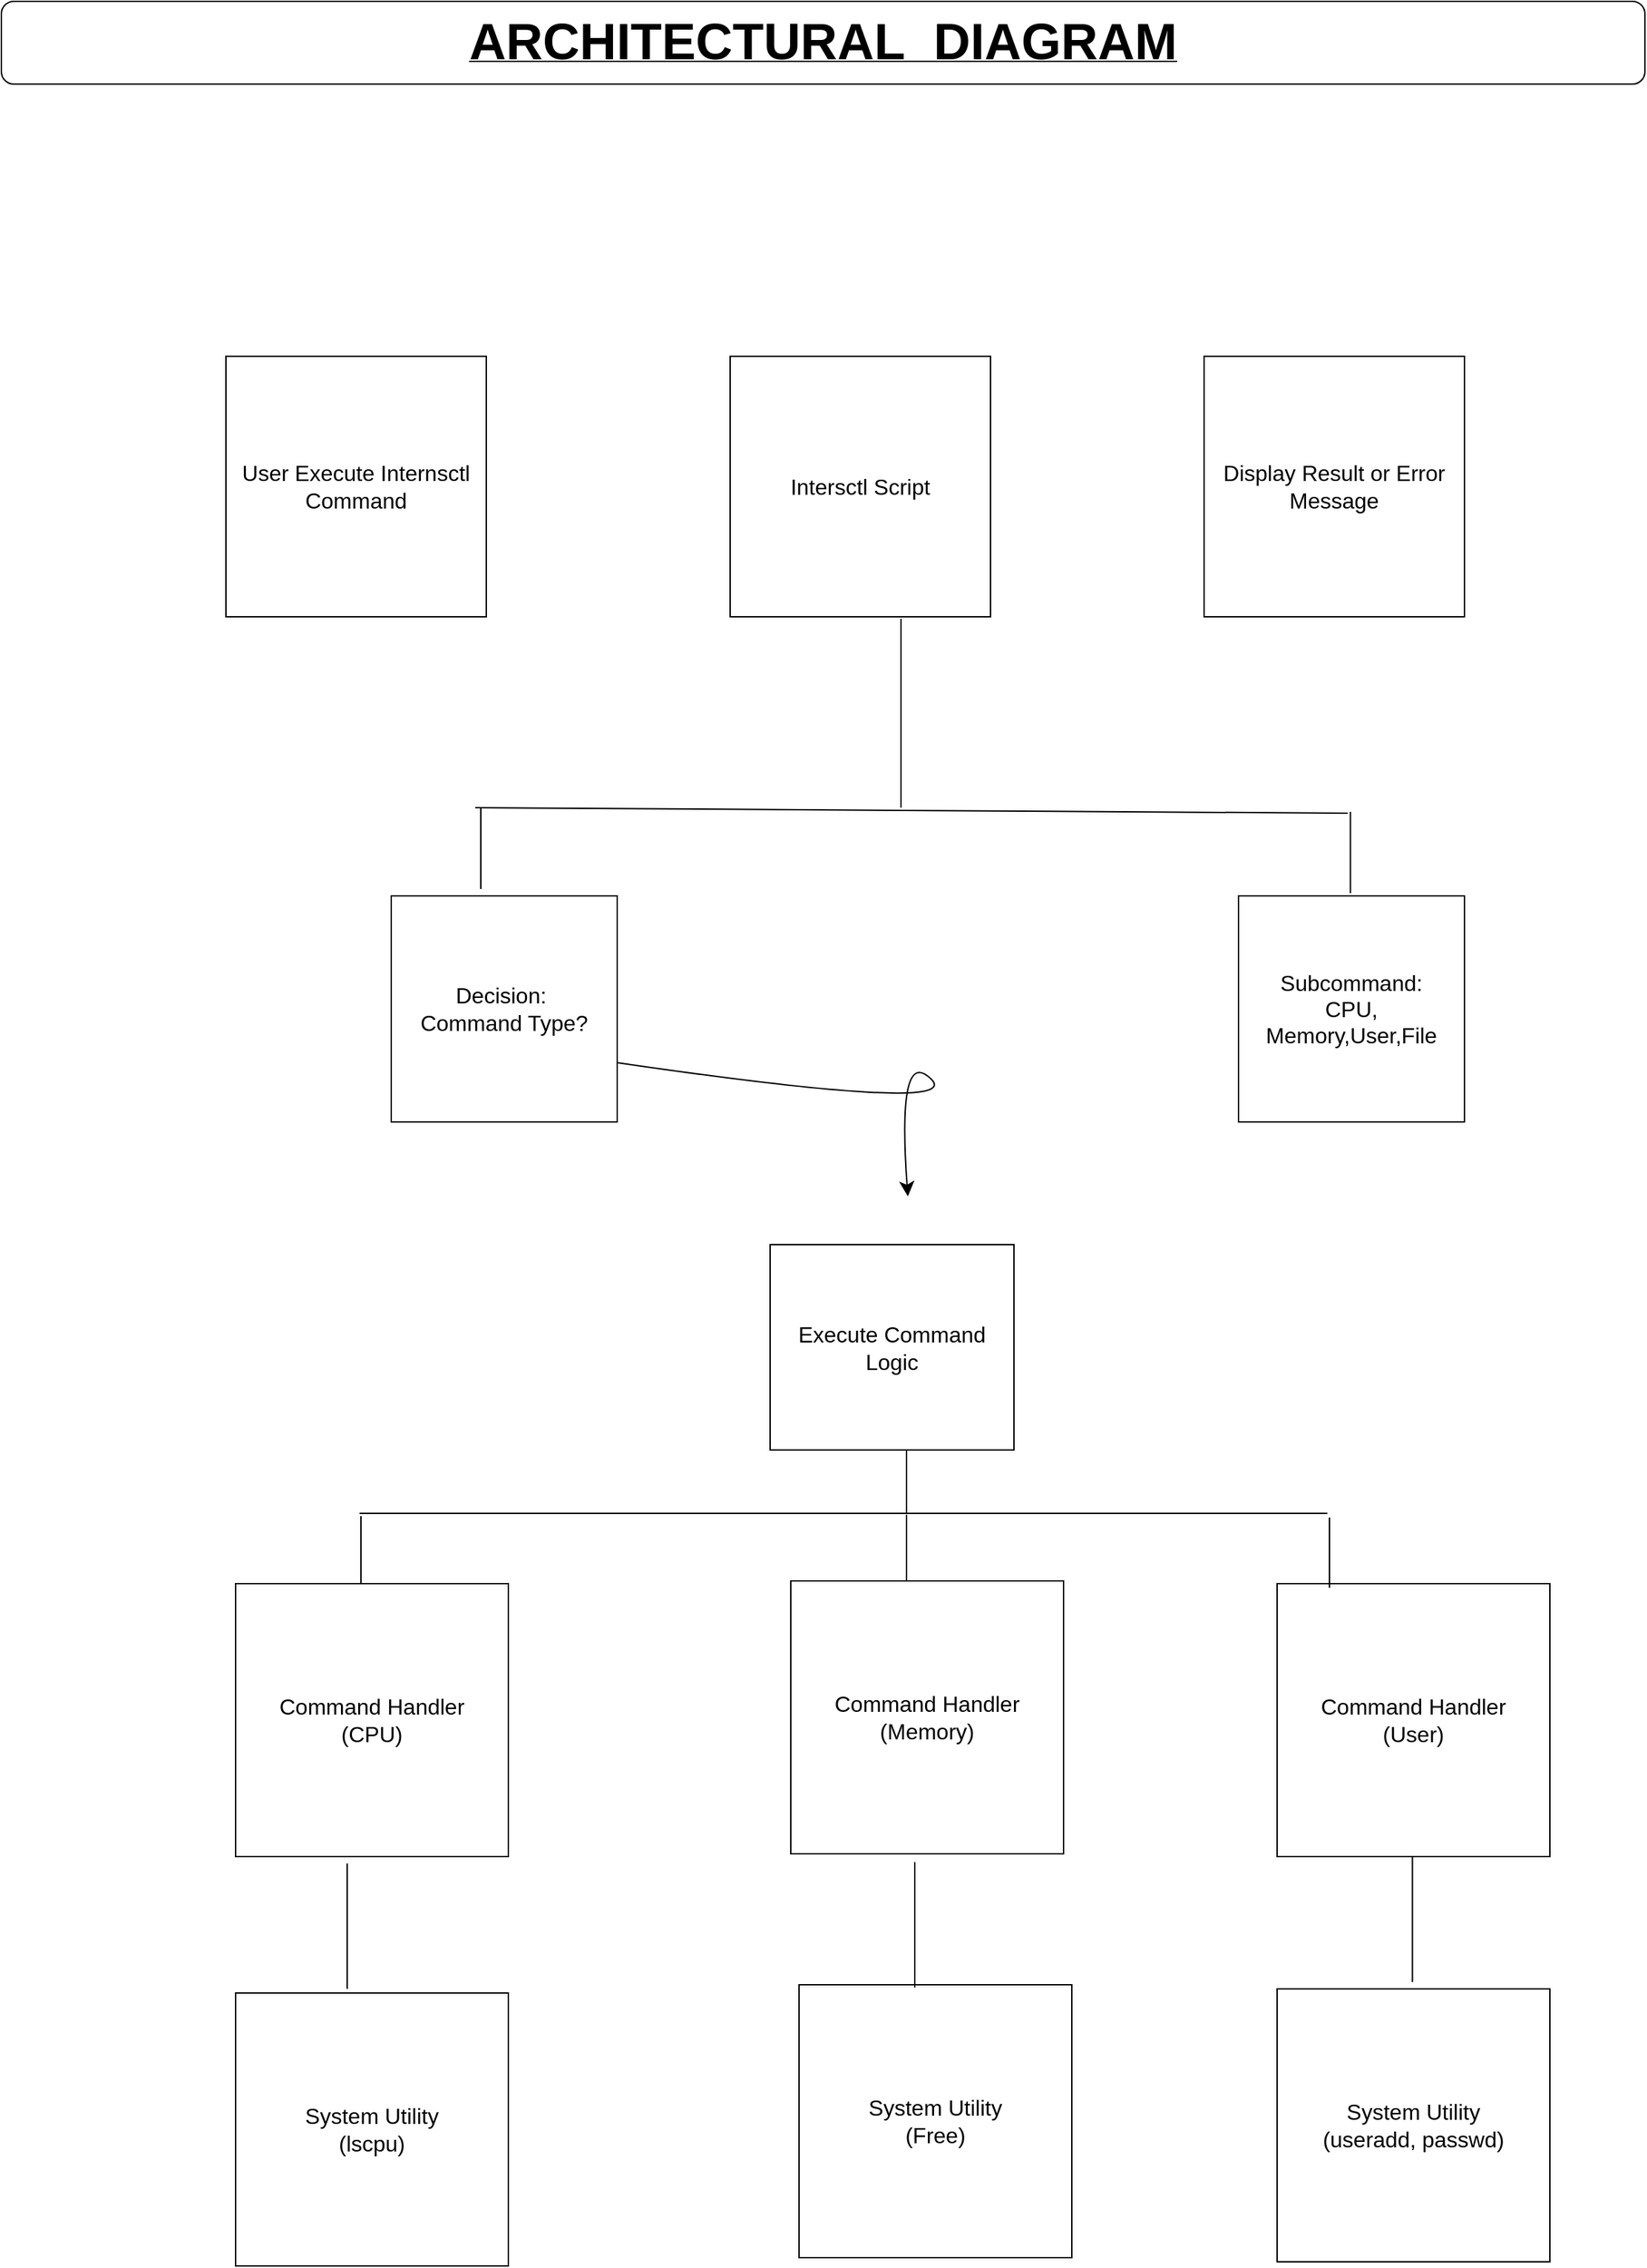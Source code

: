 <mxfile version="22.1.11" type="google">
  <diagram name="Page-1" id="N0LKf2NDcwEIPh36aEMj">
    <mxGraphModel grid="0" page="0" gridSize="10" guides="1" tooltips="1" connect="1" arrows="1" fold="1" pageScale="1" pageWidth="827" pageHeight="1169" math="0" shadow="0">
      <root>
        <mxCell id="0" />
        <mxCell id="1" parent="0" />
        <mxCell id="s9BajeOCRJQf8Sklybx6-5" style="edgeStyle=none;curved=1;rounded=0;orthogonalLoop=1;jettySize=auto;html=1;fontSize=12;startSize=8;endSize=8;" edge="1" parent="1">
          <mxGeometry relative="1" as="geometry">
            <mxPoint x="-46" y="96.165" as="targetPoint" />
            <mxPoint x="-46" y="79.835" as="sourcePoint" />
          </mxGeometry>
        </mxCell>
        <mxCell id="s9BajeOCRJQf8Sklybx6-4" value="Intersctl Script" style="whiteSpace=wrap;html=1;aspect=fixed;fontSize=16;" vertex="1" parent="1">
          <mxGeometry x="182" y="-6.5" width="189" height="189" as="geometry" />
        </mxCell>
        <mxCell id="s9BajeOCRJQf8Sklybx6-6" value="User Execute Internsctl Command" style="whiteSpace=wrap;html=1;aspect=fixed;fontSize=16;" vertex="1" parent="1">
          <mxGeometry x="-184" y="-6.5" width="189" height="189" as="geometry" />
        </mxCell>
        <mxCell id="s9BajeOCRJQf8Sklybx6-7" value="Decision:&amp;nbsp;&lt;br&gt;Command Type?" style="whiteSpace=wrap;html=1;aspect=fixed;fontSize=16;" vertex="1" parent="1">
          <mxGeometry x="-64" y="385" width="164" height="164" as="geometry" />
        </mxCell>
        <mxCell id="s9BajeOCRJQf8Sklybx6-9" value="Subcommand:&lt;br&gt;CPU, Memory,User,File" style="whiteSpace=wrap;html=1;aspect=fixed;fontSize=16;" vertex="1" parent="1">
          <mxGeometry x="551" y="385" width="164" height="164" as="geometry" />
        </mxCell>
        <mxCell id="s9BajeOCRJQf8Sklybx6-10" value="" style="endArrow=none;html=1;rounded=0;fontSize=12;startSize=8;endSize=8;curved=1;" edge="1" parent="1">
          <mxGeometry width="50" height="50" relative="1" as="geometry">
            <mxPoint x="306" y="321" as="sourcePoint" />
            <mxPoint x="306" y="184" as="targetPoint" />
          </mxGeometry>
        </mxCell>
        <mxCell id="s9BajeOCRJQf8Sklybx6-17" value="&lt;b&gt;&lt;u&gt;&lt;font style=&quot;font-size: 37px;&quot;&gt;ARCHITECTURAL&amp;nbsp; DIAGRAM&lt;/font&gt;&lt;/u&gt;&lt;/b&gt;" style="rounded=1;whiteSpace=wrap;html=1;fontSize=16;" vertex="1" parent="1">
          <mxGeometry x="-347" y="-264" width="1193" height="60" as="geometry" />
        </mxCell>
        <mxCell id="wVUTPTE4uT2tOewOja2N-1" value="Display Result or Error Message" style="whiteSpace=wrap;html=1;aspect=fixed;fontSize=16;" vertex="1" parent="1">
          <mxGeometry x="526" y="-6.5" width="189" height="189" as="geometry" />
        </mxCell>
        <mxCell id="wVUTPTE4uT2tOewOja2N-2" value="" style="endArrow=none;html=1;rounded=0;fontSize=12;startSize=8;endSize=8;curved=1;" edge="1" parent="1">
          <mxGeometry width="50" height="50" relative="1" as="geometry">
            <mxPoint x="-3" y="321" as="sourcePoint" />
            <mxPoint x="630.231" y="325" as="targetPoint" />
          </mxGeometry>
        </mxCell>
        <mxCell id="wVUTPTE4uT2tOewOja2N-4" value="" style="endArrow=none;html=1;rounded=0;fontSize=12;startSize=8;endSize=8;curved=1;" edge="1" parent="1">
          <mxGeometry width="50" height="50" relative="1" as="geometry">
            <mxPoint x="1" y="380" as="sourcePoint" />
            <mxPoint x="1" y="321" as="targetPoint" />
          </mxGeometry>
        </mxCell>
        <mxCell id="wVUTPTE4uT2tOewOja2N-5" value="" style="endArrow=none;html=1;rounded=0;fontSize=12;startSize=8;endSize=8;curved=1;" edge="1" parent="1">
          <mxGeometry width="50" height="50" relative="1" as="geometry">
            <mxPoint x="632.23" y="383" as="sourcePoint" />
            <mxPoint x="632.23" y="324" as="targetPoint" />
          </mxGeometry>
        </mxCell>
        <mxCell id="wVUTPTE4uT2tOewOja2N-6" value="Execute Command Logic" style="rounded=0;whiteSpace=wrap;html=1;fontSize=16;" vertex="1" parent="1">
          <mxGeometry x="211" y="638" width="177" height="149" as="geometry" />
        </mxCell>
        <mxCell id="wVUTPTE4uT2tOewOja2N-7" value="" style="curved=1;endArrow=classic;html=1;rounded=0;fontSize=12;startSize=8;endSize=8;" edge="1" parent="1">
          <mxGeometry width="50" height="50" relative="1" as="geometry">
            <mxPoint x="100" y="506" as="sourcePoint" />
            <mxPoint x="311" y="603" as="targetPoint" />
            <Array as="points">
              <mxPoint x="353" y="543" />
              <mxPoint x="303" y="493" />
            </Array>
          </mxGeometry>
        </mxCell>
        <mxCell id="wVUTPTE4uT2tOewOja2N-8" value="" style="endArrow=none;html=1;rounded=0;fontSize=12;startSize=8;endSize=8;curved=1;" edge="1" parent="1">
          <mxGeometry width="50" height="50" relative="1" as="geometry">
            <mxPoint x="310" y="833" as="sourcePoint" />
            <mxPoint x="310" y="787" as="targetPoint" />
          </mxGeometry>
        </mxCell>
        <mxCell id="wVUTPTE4uT2tOewOja2N-9" value="" style="endArrow=none;html=1;rounded=0;fontSize=12;startSize=8;endSize=8;curved=1;" edge="1" parent="1">
          <mxGeometry width="50" height="50" relative="1" as="geometry">
            <mxPoint x="-87" y="833" as="sourcePoint" />
            <mxPoint x="615.462" y="833" as="targetPoint" />
          </mxGeometry>
        </mxCell>
        <mxCell id="wVUTPTE4uT2tOewOja2N-10" value="" style="endArrow=none;html=1;rounded=0;fontSize=12;startSize=8;endSize=8;curved=1;entryX=1;entryY=0.75;entryDx=0;entryDy=0;" edge="1" parent="1">
          <mxGeometry width="50" height="50" relative="1" as="geometry">
            <mxPoint x="-86" y="885" as="sourcePoint" />
            <mxPoint x="-86" y="835" as="targetPoint" />
          </mxGeometry>
        </mxCell>
        <mxCell id="wVUTPTE4uT2tOewOja2N-12" value="" style="endArrow=none;html=1;rounded=0;fontSize=12;startSize=8;endSize=8;curved=1;" edge="1" parent="1">
          <mxGeometry width="50" height="50" relative="1" as="geometry">
            <mxPoint x="310" y="890" as="sourcePoint" />
            <mxPoint x="310" y="834" as="targetPoint" />
          </mxGeometry>
        </mxCell>
        <mxCell id="wVUTPTE4uT2tOewOja2N-13" value="Command Handler &lt;br&gt;(CPU)" style="whiteSpace=wrap;html=1;aspect=fixed;fontSize=16;" vertex="1" parent="1">
          <mxGeometry x="-177" y="884" width="198" height="198" as="geometry" />
        </mxCell>
        <mxCell id="wVUTPTE4uT2tOewOja2N-14" value="Command Handler&lt;br&gt;(Memory)" style="whiteSpace=wrap;html=1;aspect=fixed;fontSize=16;" vertex="1" parent="1">
          <mxGeometry x="226" y="882" width="198" height="198" as="geometry" />
        </mxCell>
        <mxCell id="wVUTPTE4uT2tOewOja2N-15" value="Command Handler&lt;br&gt;(User)" style="whiteSpace=wrap;html=1;aspect=fixed;fontSize=16;" vertex="1" parent="1">
          <mxGeometry x="579" y="884" width="198" height="198" as="geometry" />
        </mxCell>
        <mxCell id="wVUTPTE4uT2tOewOja2N-16" value="" style="endArrow=none;html=1;rounded=0;fontSize=12;startSize=8;endSize=8;curved=1;" edge="1" parent="1">
          <mxGeometry width="50" height="50" relative="1" as="geometry">
            <mxPoint x="617" y="887" as="sourcePoint" />
            <mxPoint x="617" y="836" as="targetPoint" />
          </mxGeometry>
        </mxCell>
        <mxCell id="wVUTPTE4uT2tOewOja2N-17" value="System Utility&lt;br&gt;(lscpu)" style="whiteSpace=wrap;html=1;aspect=fixed;fontSize=16;" vertex="1" parent="1">
          <mxGeometry x="-177" y="1181" width="198" height="198" as="geometry" />
        </mxCell>
        <mxCell id="wVUTPTE4uT2tOewOja2N-18" value="System Utility&lt;br&gt;(Free)" style="whiteSpace=wrap;html=1;aspect=fixed;fontSize=16;" vertex="1" parent="1">
          <mxGeometry x="232" y="1175" width="198" height="198" as="geometry" />
        </mxCell>
        <mxCell id="wVUTPTE4uT2tOewOja2N-19" value="System Utility&lt;br&gt;(useradd, passwd)" style="whiteSpace=wrap;html=1;aspect=fixed;fontSize=16;" vertex="1" parent="1">
          <mxGeometry x="579" y="1178" width="198" height="198" as="geometry" />
        </mxCell>
        <mxCell id="wVUTPTE4uT2tOewOja2N-20" value="" style="endArrow=none;html=1;rounded=0;fontSize=12;startSize=8;endSize=8;curved=1;" edge="1" parent="1">
          <mxGeometry width="50" height="50" relative="1" as="geometry">
            <mxPoint x="316" y="1177" as="sourcePoint" />
            <mxPoint x="316" y="1086" as="targetPoint" />
          </mxGeometry>
        </mxCell>
        <mxCell id="wVUTPTE4uT2tOewOja2N-21" value="" style="endArrow=none;html=1;rounded=0;fontSize=12;startSize=8;endSize=8;curved=1;" edge="1" parent="1">
          <mxGeometry width="50" height="50" relative="1" as="geometry">
            <mxPoint x="677.23" y="1173" as="sourcePoint" />
            <mxPoint x="677.23" y="1082" as="targetPoint" />
          </mxGeometry>
        </mxCell>
        <mxCell id="wVUTPTE4uT2tOewOja2N-22" value="" style="endArrow=none;html=1;rounded=0;fontSize=12;startSize=8;endSize=8;curved=1;" edge="1" parent="1">
          <mxGeometry width="50" height="50" relative="1" as="geometry">
            <mxPoint x="-96" y="1178" as="sourcePoint" />
            <mxPoint x="-96" y="1087" as="targetPoint" />
          </mxGeometry>
        </mxCell>
      </root>
    </mxGraphModel>
  </diagram>
</mxfile>
